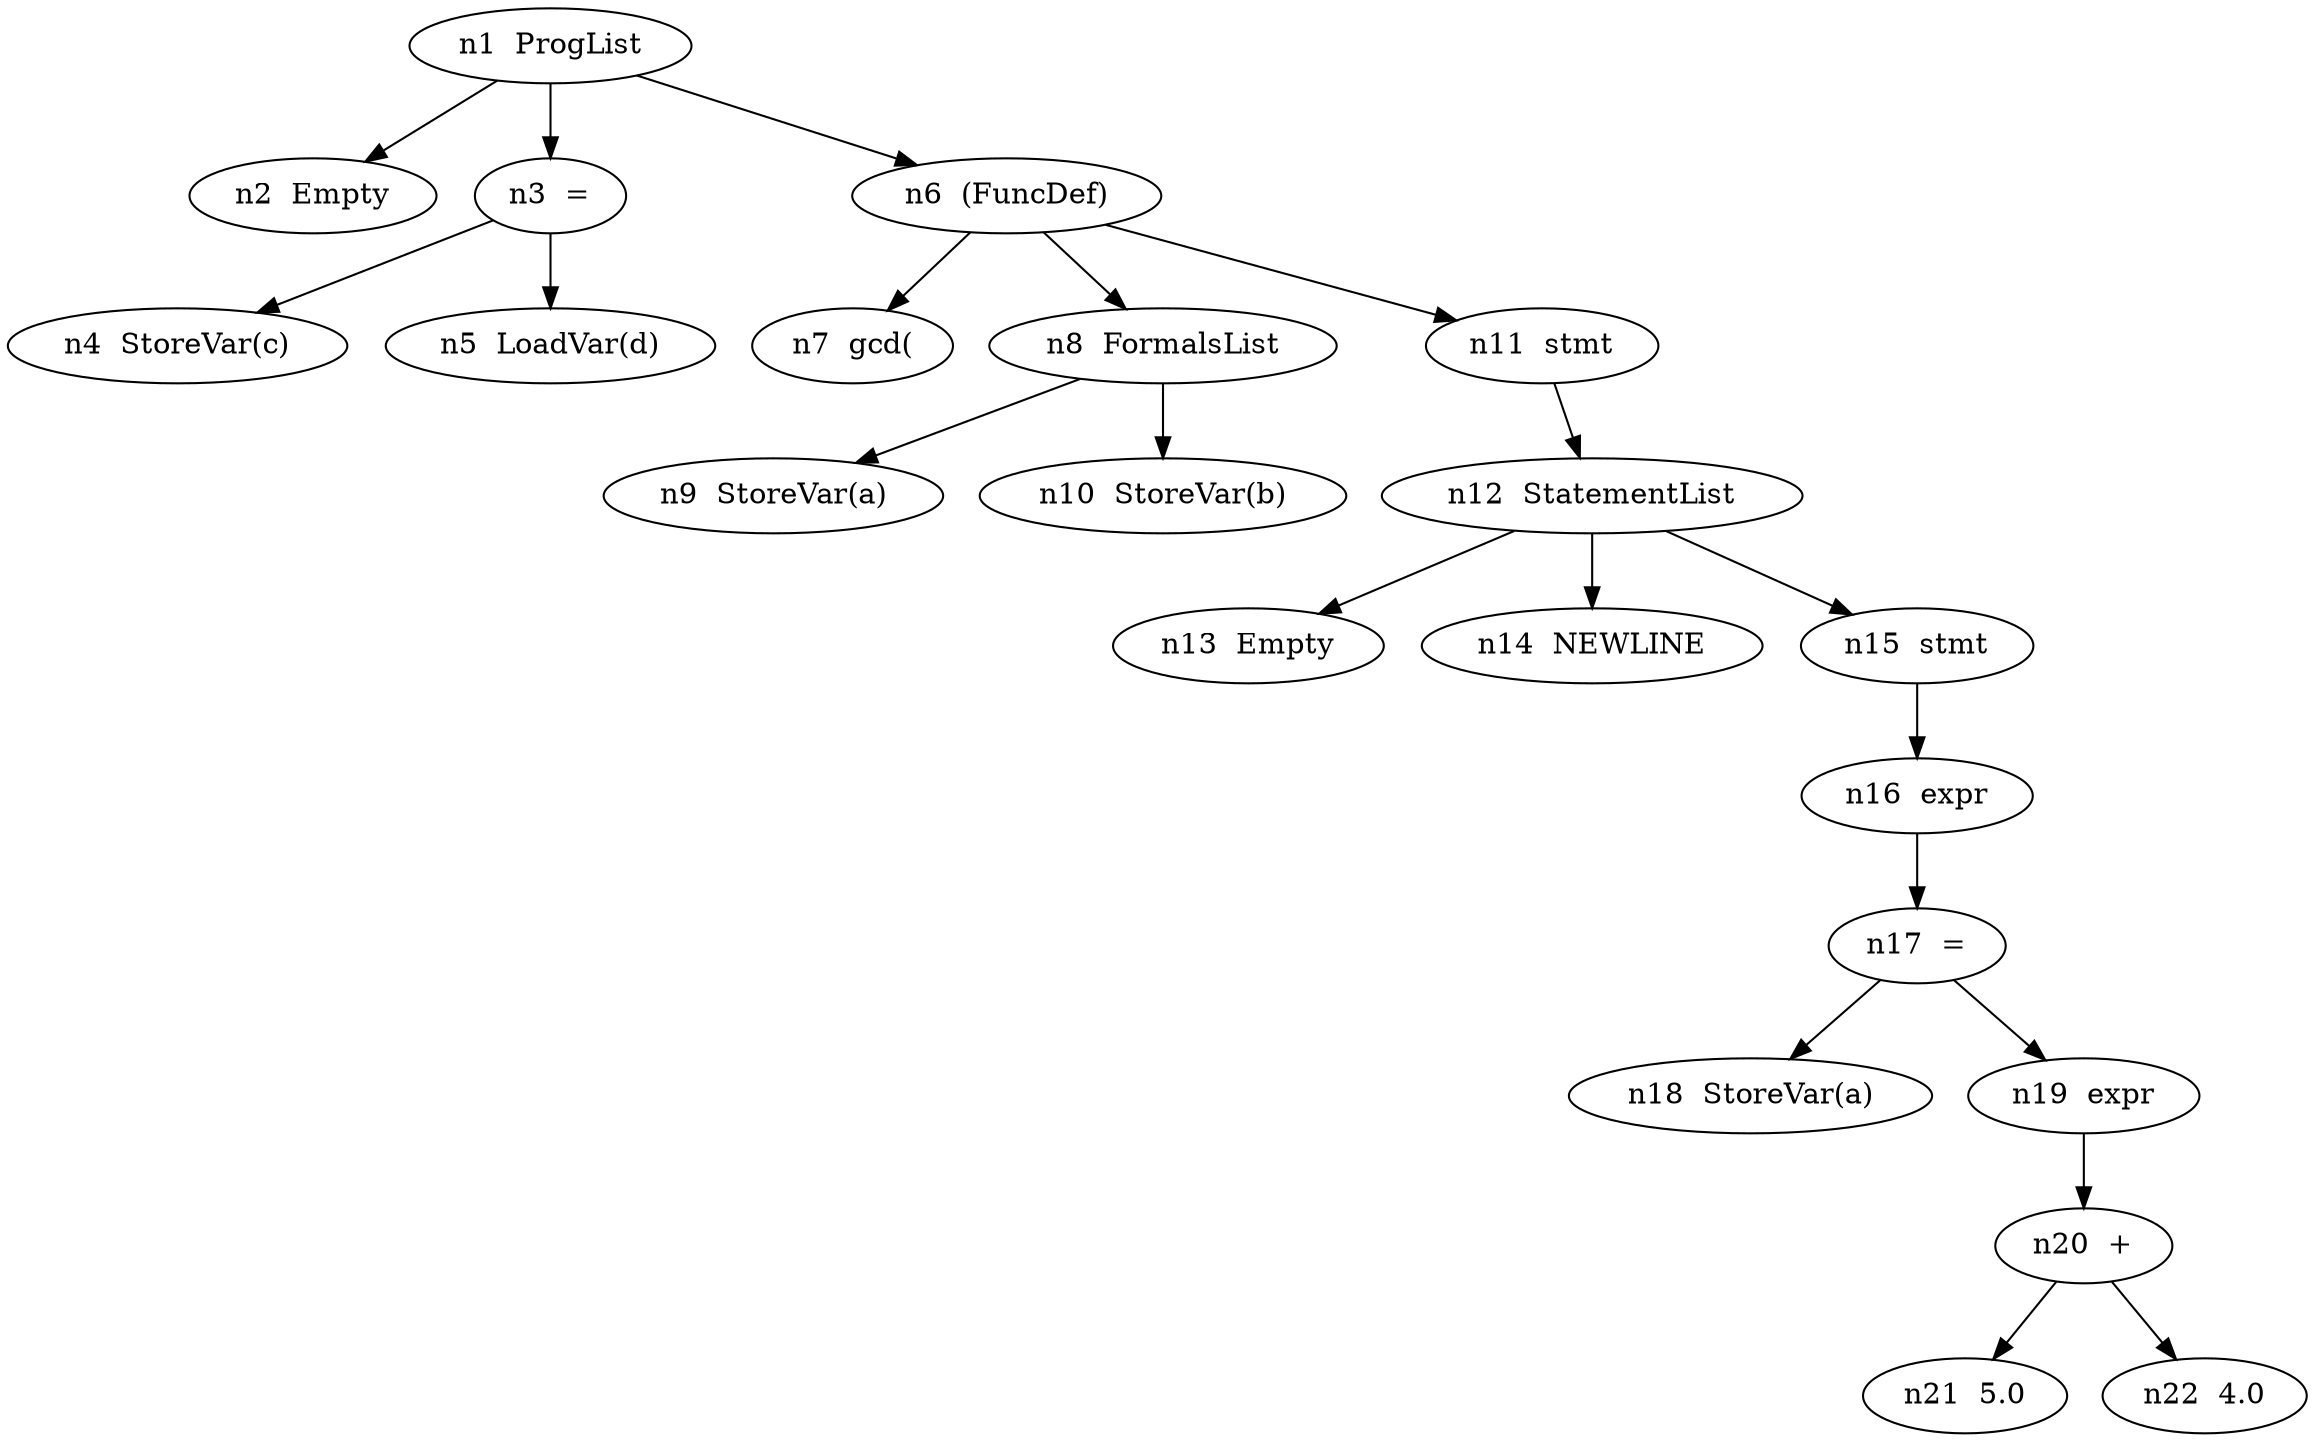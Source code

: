 // Compilador
digraph {
	n1 [label="n1  ProgList"]
	n2 [label="n2  Empty"]
		n1 -> n2
	n3 [label="n3  ="]
	n4 [label="n4  StoreVar(c)"]
	n5 [label="n5  LoadVar(d)"]
		n3 -> n4
		n3 -> n5
		n1 -> n3
	n6 [label="n6  (FuncDef)"]
	n7 [label="n7  gcd("]
	n8 [label="n8  FormalsList"]
	n9 [label="n9  StoreVar(a)"]
		n8 -> n9
	n10 [label="n10  StoreVar(b)"]
		n8 -> n10
	n12 [label="n12  StatementList"]
	n13 [label="n13  Empty"]
		n12 -> n13
	n14 [label="n14  NEWLINE"]
		n12 -> n14
	n17 [label="n17  ="]
	n18 [label="n18  StoreVar(a)"]
	n20 [label="n20  +"]
	n21 [label="n21  5.0"]
	n22 [label="n22  4.0"]
		n20 -> n21
		n20 -> n22
		n19 -> n20
	n19 [label="n19  expr"]
		n17 -> n18
		n17 -> n19
		n16 -> n17
	n16 [label="n16  expr"]
		n15 -> n16
	n15 [label="n15  stmt"]
		n12 -> n15
		n11 -> n12
	n11 [label="n11  stmt"]
		n6 -> n7
		n6 -> n8
		n6 -> n11
		n1 -> n6
}